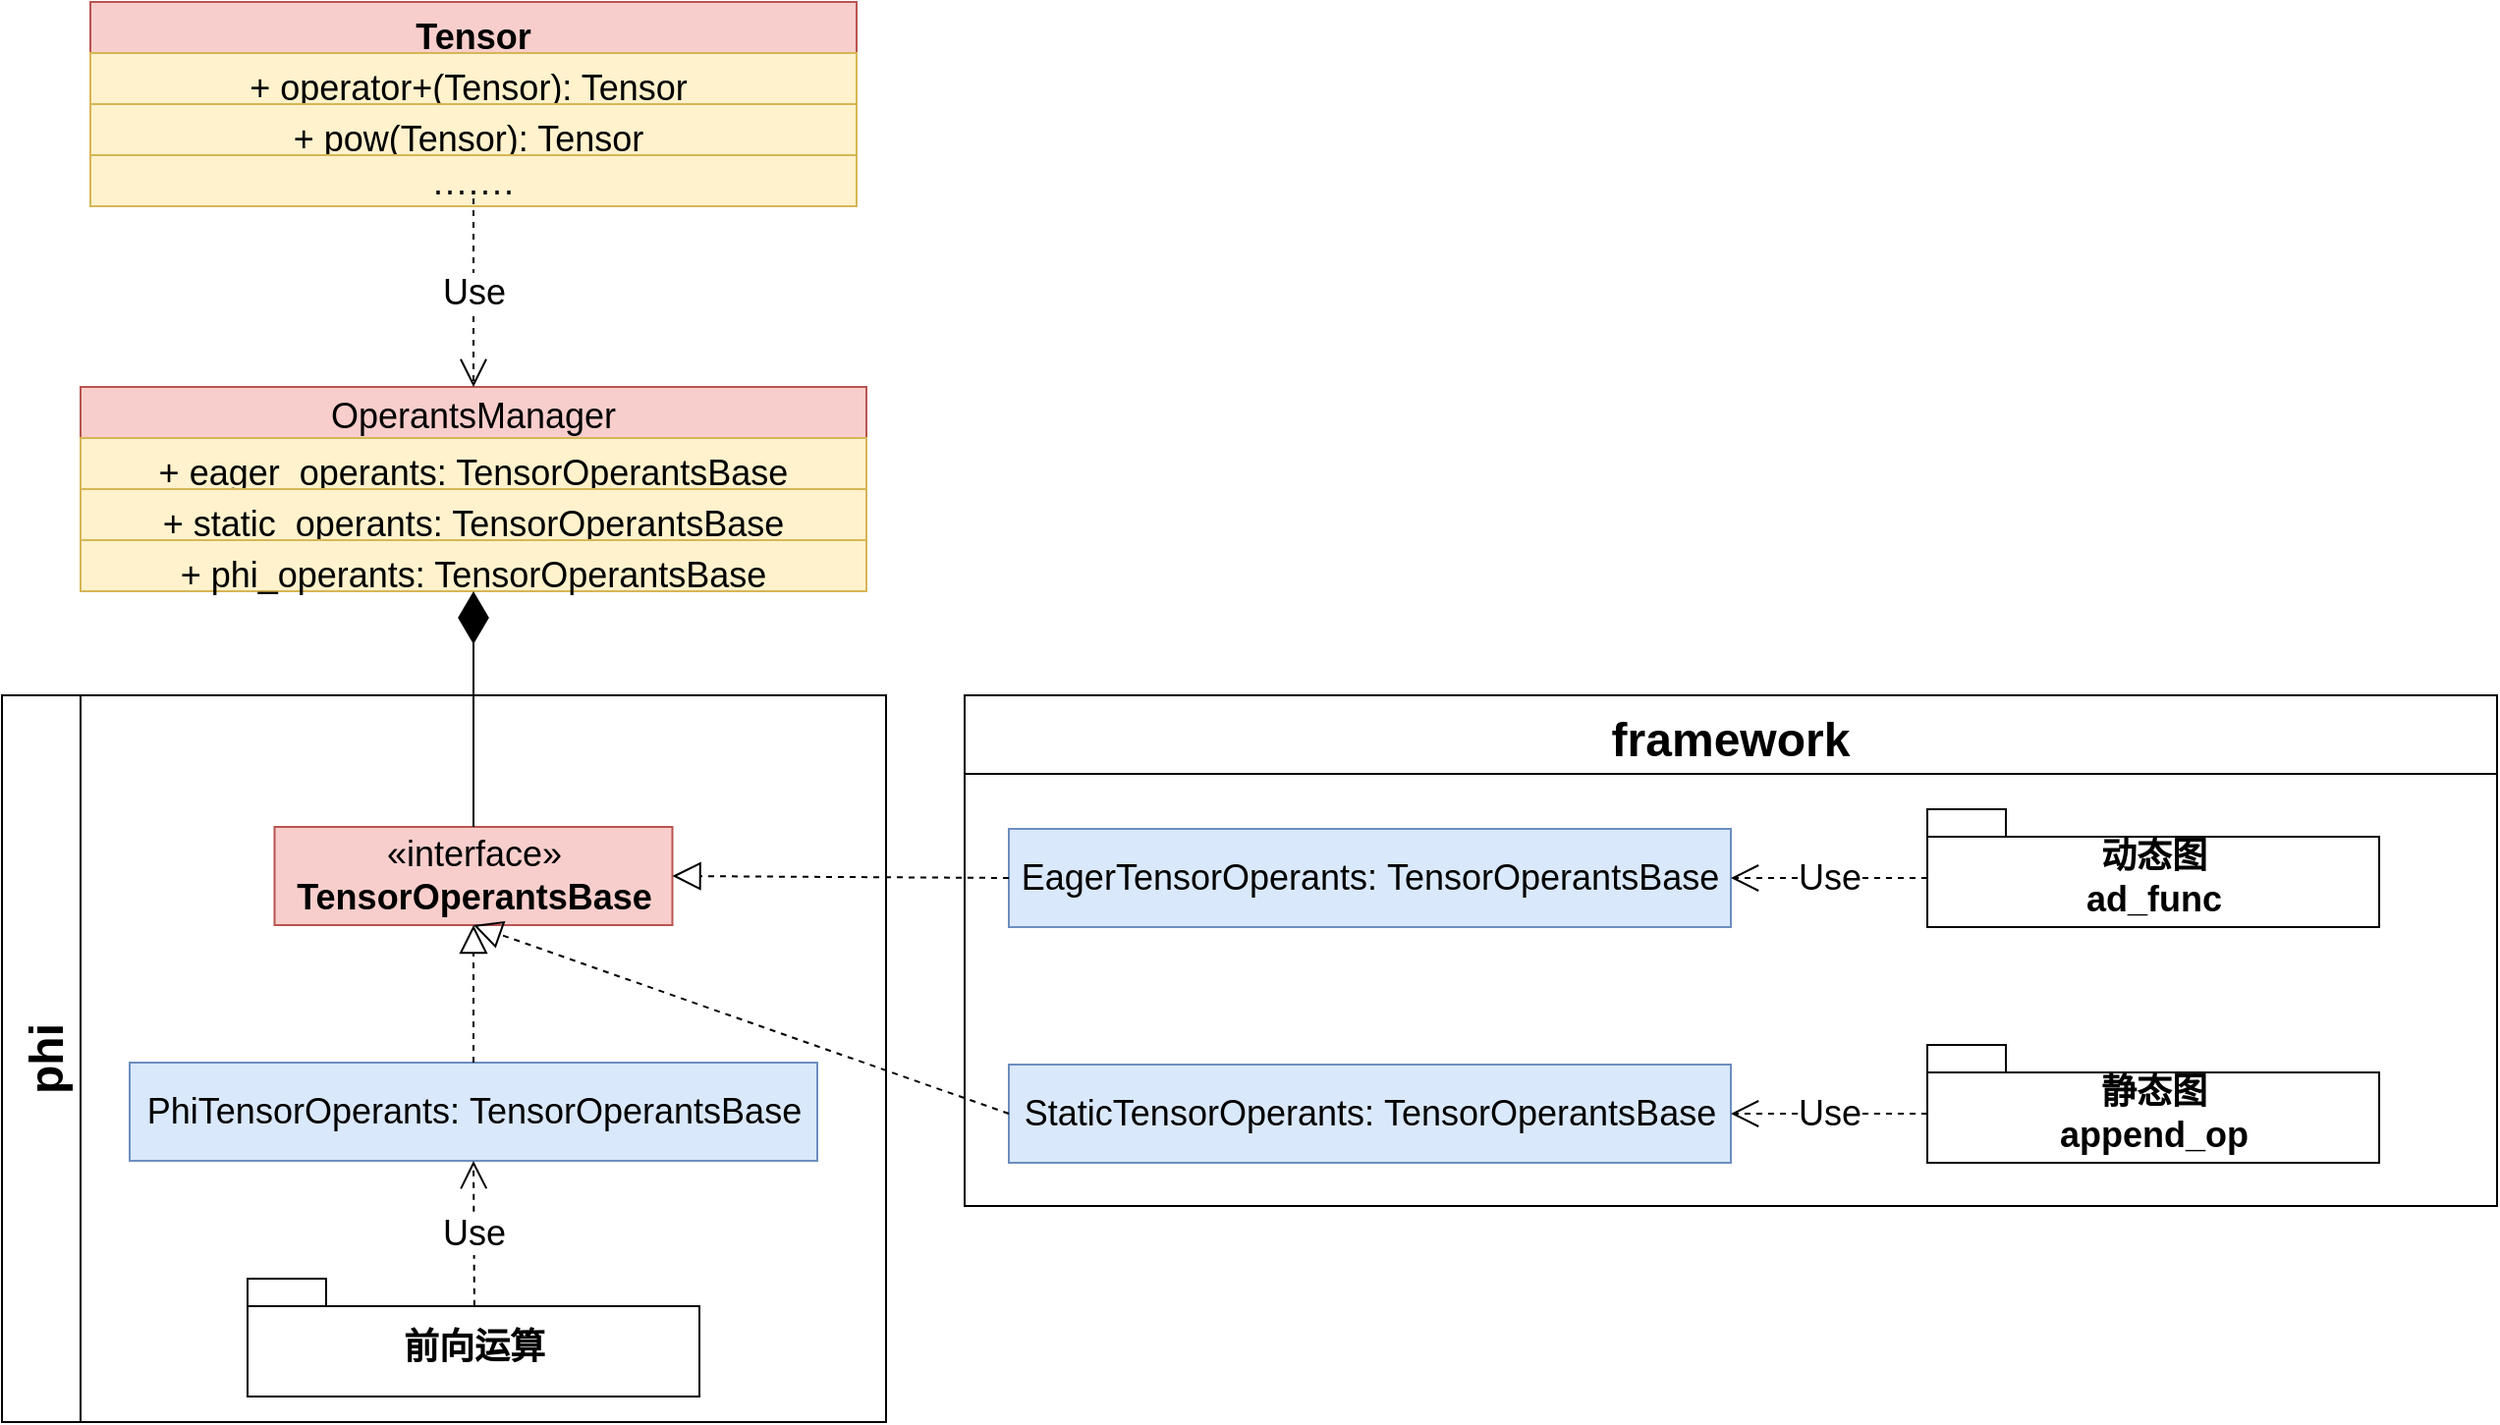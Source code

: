 <mxfile version="20.4.0" type="github">
  <diagram id="C5RBs43oDa-KdzZeNtuy" name="Page-1">
    <mxGraphModel dx="1455" dy="780" grid="1" gridSize="10" guides="1" tooltips="1" connect="1" arrows="1" fold="1" page="1" pageScale="1" pageWidth="827" pageHeight="1169" math="0" shadow="0">
      <root>
        <mxCell id="WIyWlLk6GJQsqaUBKTNV-0" />
        <mxCell id="WIyWlLk6GJQsqaUBKTNV-1" parent="WIyWlLk6GJQsqaUBKTNV-0" />
        <mxCell id="3pRZeUomV-_jTDMupkCG-67" value="framework" style="swimlane;fillStyle=auto;fontSize=24;fillColor=default;swimlaneFillColor=default;startSize=40;" vertex="1" parent="WIyWlLk6GJQsqaUBKTNV-1">
          <mxGeometry x="650" y="443" width="780" height="260" as="geometry" />
        </mxCell>
        <mxCell id="3pRZeUomV-_jTDMupkCG-66" value="phi" style="swimlane;horizontal=0;fontSize=24;fillColor=default;fillStyle=auto;swimlaneFillColor=default;startSize=40;" vertex="1" parent="WIyWlLk6GJQsqaUBKTNV-1">
          <mxGeometry x="160" y="443" width="450" height="370" as="geometry" />
        </mxCell>
        <mxCell id="3pRZeUomV-_jTDMupkCG-7" value="OperantsManager" style="swimlane;fontStyle=0;childLayout=stackLayout;horizontal=1;startSize=26;fillColor=#f8cecc;horizontalStack=0;resizeParent=1;resizeParentMax=0;resizeLast=0;collapsible=1;marginBottom=0;fontSize=18;strokeColor=#b85450;" vertex="1" parent="WIyWlLk6GJQsqaUBKTNV-1">
          <mxGeometry x="200" y="286" width="400" height="104" as="geometry" />
        </mxCell>
        <mxCell id="3pRZeUomV-_jTDMupkCG-8" value="+ eager_operants: TensorOperantsBase" style="text;strokeColor=#d6b656;fillColor=#fff2cc;align=center;verticalAlign=top;spacingLeft=4;spacingRight=4;overflow=hidden;rotatable=0;points=[[0,0.5],[1,0.5]];portConstraint=eastwest;fontSize=18;" vertex="1" parent="3pRZeUomV-_jTDMupkCG-7">
          <mxGeometry y="26" width="400" height="26" as="geometry" />
        </mxCell>
        <mxCell id="3pRZeUomV-_jTDMupkCG-9" value="+ static_operants: TensorOperantsBase" style="text;strokeColor=#d6b656;fillColor=#fff2cc;align=center;verticalAlign=top;spacingLeft=4;spacingRight=4;overflow=hidden;rotatable=0;points=[[0,0.5],[1,0.5]];portConstraint=eastwest;fontSize=18;" vertex="1" parent="3pRZeUomV-_jTDMupkCG-7">
          <mxGeometry y="52" width="400" height="26" as="geometry" />
        </mxCell>
        <mxCell id="3pRZeUomV-_jTDMupkCG-10" value="+ phi_operants: TensorOperantsBase" style="text;strokeColor=#d6b656;fillColor=#fff2cc;align=center;verticalAlign=top;spacingLeft=4;spacingRight=4;overflow=hidden;rotatable=0;points=[[0,0.5],[1,0.5]];portConstraint=eastwest;fontSize=18;" vertex="1" parent="3pRZeUomV-_jTDMupkCG-7">
          <mxGeometry y="78" width="400" height="26" as="geometry" />
        </mxCell>
        <mxCell id="3pRZeUomV-_jTDMupkCG-20" value="«interface»&lt;br&gt;&lt;b&gt;TensorOperantsBase&lt;/b&gt;" style="html=1;fontSize=18;fillColor=#f8cecc;strokeColor=#b85450;" vertex="1" parent="WIyWlLk6GJQsqaUBKTNV-1">
          <mxGeometry x="298.75" y="510" width="202.5" height="50" as="geometry" />
        </mxCell>
        <mxCell id="3pRZeUomV-_jTDMupkCG-29" value="PhiTensorOperants:&amp;nbsp;TensorOperantsBase" style="html=1;fontSize=18;fillColor=#dae8fc;strokeColor=#6c8ebf;" vertex="1" parent="WIyWlLk6GJQsqaUBKTNV-1">
          <mxGeometry x="225" y="630" width="350" height="50" as="geometry" />
        </mxCell>
        <mxCell id="3pRZeUomV-_jTDMupkCG-30" value="EagerTensorOperants:&amp;nbsp;TensorOperantsBase" style="html=1;fontSize=18;fillColor=#dae8fc;strokeColor=#6c8ebf;" vertex="1" parent="WIyWlLk6GJQsqaUBKTNV-1">
          <mxGeometry x="672.5" y="511" width="367.5" height="50" as="geometry" />
        </mxCell>
        <mxCell id="3pRZeUomV-_jTDMupkCG-31" value="StaticTensorOperants:&amp;nbsp;TensorOperantsBase" style="html=1;fontSize=18;fillColor=#dae8fc;strokeColor=#6c8ebf;" vertex="1" parent="WIyWlLk6GJQsqaUBKTNV-1">
          <mxGeometry x="672.5" y="631" width="367.5" height="50" as="geometry" />
        </mxCell>
        <mxCell id="3pRZeUomV-_jTDMupkCG-39" value="" style="endArrow=diamondThin;endFill=1;endSize=24;html=1;rounded=0;fontSize=18;exitX=0.5;exitY=0;exitDx=0;exitDy=0;" edge="1" parent="WIyWlLk6GJQsqaUBKTNV-1" source="3pRZeUomV-_jTDMupkCG-20" target="3pRZeUomV-_jTDMupkCG-7">
          <mxGeometry width="160" relative="1" as="geometry">
            <mxPoint x="340" y="540" as="sourcePoint" />
            <mxPoint x="500" y="540" as="targetPoint" />
          </mxGeometry>
        </mxCell>
        <mxCell id="3pRZeUomV-_jTDMupkCG-43" value="&lt;font style=&quot;font-size: 18px;&quot;&gt;动态图&lt;br&gt;ad_func&lt;/font&gt;" style="shape=folder;fontStyle=1;spacingTop=10;tabWidth=40;tabHeight=14;tabPosition=left;html=1;fontSize=14;" vertex="1" parent="WIyWlLk6GJQsqaUBKTNV-1">
          <mxGeometry x="1140" y="501" width="230" height="60" as="geometry" />
        </mxCell>
        <mxCell id="3pRZeUomV-_jTDMupkCG-44" value="" style="endArrow=block;dashed=1;endFill=0;endSize=12;html=1;rounded=0;fontSize=14;entryX=0.5;entryY=1;entryDx=0;entryDy=0;exitX=0;exitY=0.5;exitDx=0;exitDy=0;" edge="1" parent="WIyWlLk6GJQsqaUBKTNV-1" source="3pRZeUomV-_jTDMupkCG-31" target="3pRZeUomV-_jTDMupkCG-20">
          <mxGeometry width="160" relative="1" as="geometry">
            <mxPoint x="560" y="600" as="sourcePoint" />
            <mxPoint x="720" y="600" as="targetPoint" />
          </mxGeometry>
        </mxCell>
        <mxCell id="3pRZeUomV-_jTDMupkCG-45" value="" style="endArrow=block;dashed=1;endFill=0;endSize=12;html=1;rounded=0;fontSize=14;entryX=0.5;entryY=1;entryDx=0;entryDy=0;exitX=0.5;exitY=0;exitDx=0;exitDy=0;" edge="1" parent="WIyWlLk6GJQsqaUBKTNV-1" source="3pRZeUomV-_jTDMupkCG-29" target="3pRZeUomV-_jTDMupkCG-20">
          <mxGeometry width="160" relative="1" as="geometry">
            <mxPoint x="380" y="720" as="sourcePoint" />
            <mxPoint x="540" y="720" as="targetPoint" />
          </mxGeometry>
        </mxCell>
        <mxCell id="3pRZeUomV-_jTDMupkCG-46" value="" style="endArrow=block;dashed=1;endFill=0;endSize=12;html=1;rounded=0;fontSize=14;entryX=1;entryY=0.5;entryDx=0;entryDy=0;exitX=0;exitY=0.5;exitDx=0;exitDy=0;" edge="1" parent="WIyWlLk6GJQsqaUBKTNV-1" source="3pRZeUomV-_jTDMupkCG-30" target="3pRZeUomV-_jTDMupkCG-20">
          <mxGeometry width="160" relative="1" as="geometry">
            <mxPoint x="682.5" y="665" as="sourcePoint" />
            <mxPoint x="483.75" y="570" as="targetPoint" />
          </mxGeometry>
        </mxCell>
        <mxCell id="3pRZeUomV-_jTDMupkCG-47" value="&lt;font style=&quot;font-size: 18px;&quot;&gt;Use&lt;/font&gt;" style="endArrow=open;endSize=12;dashed=1;html=1;rounded=0;fontSize=14;entryX=1;entryY=0.5;entryDx=0;entryDy=0;" edge="1" parent="WIyWlLk6GJQsqaUBKTNV-1" target="3pRZeUomV-_jTDMupkCG-30">
          <mxGeometry width="160" relative="1" as="geometry">
            <mxPoint x="1140" y="536" as="sourcePoint" />
            <mxPoint x="1110" y="511" as="targetPoint" />
          </mxGeometry>
        </mxCell>
        <mxCell id="3pRZeUomV-_jTDMupkCG-48" value="&lt;font style=&quot;font-size: 18px;&quot;&gt;静态图&lt;br&gt;append_op&lt;br&gt;&lt;/font&gt;" style="shape=folder;fontStyle=1;spacingTop=10;tabWidth=40;tabHeight=14;tabPosition=left;html=1;fontSize=14;" vertex="1" parent="WIyWlLk6GJQsqaUBKTNV-1">
          <mxGeometry x="1140" y="621" width="230" height="60" as="geometry" />
        </mxCell>
        <mxCell id="3pRZeUomV-_jTDMupkCG-49" value="&lt;font style=&quot;font-size: 18px;&quot;&gt;Use&lt;/font&gt;" style="endArrow=open;endSize=12;dashed=1;html=1;rounded=0;fontSize=14;entryX=1;entryY=0.5;entryDx=0;entryDy=0;" edge="1" parent="WIyWlLk6GJQsqaUBKTNV-1" target="3pRZeUomV-_jTDMupkCG-31">
          <mxGeometry width="160" relative="1" as="geometry">
            <mxPoint x="1140" y="656" as="sourcePoint" />
            <mxPoint x="1050.0" y="546" as="targetPoint" />
          </mxGeometry>
        </mxCell>
        <mxCell id="3pRZeUomV-_jTDMupkCG-50" value="&lt;span style=&quot;font-size: 18px;&quot;&gt;前向运算&lt;br&gt;&lt;/span&gt;" style="shape=folder;fontStyle=1;spacingTop=10;tabWidth=40;tabHeight=14;tabPosition=left;html=1;fontSize=14;" vertex="1" parent="WIyWlLk6GJQsqaUBKTNV-1">
          <mxGeometry x="285" y="740" width="230" height="60" as="geometry" />
        </mxCell>
        <mxCell id="3pRZeUomV-_jTDMupkCG-51" value="&lt;font style=&quot;font-size: 18px;&quot;&gt;Use&lt;/font&gt;" style="endArrow=open;endSize=12;dashed=1;html=1;rounded=0;fontSize=14;entryX=0.5;entryY=1;entryDx=0;entryDy=0;exitX=0.502;exitY=0.231;exitDx=0;exitDy=0;exitPerimeter=0;" edge="1" parent="WIyWlLk6GJQsqaUBKTNV-1" source="3pRZeUomV-_jTDMupkCG-50" target="3pRZeUomV-_jTDMupkCG-29">
          <mxGeometry width="160" relative="1" as="geometry">
            <mxPoint x="420.0" y="770" as="sourcePoint" />
            <mxPoint x="320.0" y="770" as="targetPoint" />
          </mxGeometry>
        </mxCell>
        <mxCell id="3pRZeUomV-_jTDMupkCG-61" value="" style="group" vertex="1" connectable="0" parent="WIyWlLk6GJQsqaUBKTNV-1">
          <mxGeometry x="205" y="90" width="390" height="104" as="geometry" />
        </mxCell>
        <mxCell id="3pRZeUomV-_jTDMupkCG-53" value="Tensor" style="swimlane;fontStyle=1;align=center;verticalAlign=top;childLayout=stackLayout;horizontal=1;startSize=26;horizontalStack=0;resizeParent=1;resizeParentMax=0;resizeLast=0;collapsible=1;marginBottom=0;fontSize=18;fillColor=#f8cecc;strokeColor=#b85450;" vertex="1" parent="3pRZeUomV-_jTDMupkCG-61">
          <mxGeometry width="390" height="78" as="geometry" />
        </mxCell>
        <mxCell id="3pRZeUomV-_jTDMupkCG-54" value="+ operator+(Tensor): Tensor " style="text;strokeColor=#d6b656;fillColor=#fff2cc;align=center;verticalAlign=top;spacingLeft=4;spacingRight=4;overflow=hidden;rotatable=0;points=[[0,0.5],[1,0.5]];portConstraint=eastwest;fontSize=18;" vertex="1" parent="3pRZeUomV-_jTDMupkCG-53">
          <mxGeometry y="26" width="390" height="26" as="geometry" />
        </mxCell>
        <mxCell id="3pRZeUomV-_jTDMupkCG-56" value="+ pow(Tensor): Tensor " style="text;strokeColor=#d6b656;fillColor=#fff2cc;align=center;verticalAlign=top;spacingLeft=4;spacingRight=4;overflow=hidden;rotatable=0;points=[[0,0.5],[1,0.5]];portConstraint=eastwest;fontSize=18;" vertex="1" parent="3pRZeUomV-_jTDMupkCG-53">
          <mxGeometry y="52" width="390" height="26" as="geometry" />
        </mxCell>
        <mxCell id="3pRZeUomV-_jTDMupkCG-60" value="·······" style="text;strokeColor=#d6b656;fillColor=#fff2cc;align=center;verticalAlign=top;spacingLeft=4;spacingRight=4;overflow=hidden;rotatable=0;points=[[0,0.5],[1,0.5]];portConstraint=eastwest;fontSize=18;" vertex="1" parent="3pRZeUomV-_jTDMupkCG-61">
          <mxGeometry y="78" width="390" height="26" as="geometry" />
        </mxCell>
        <mxCell id="3pRZeUomV-_jTDMupkCG-62" value="&lt;font style=&quot;font-size: 18px;&quot;&gt;Use&lt;/font&gt;" style="endArrow=open;endSize=12;dashed=1;html=1;rounded=0;fontSize=14;entryX=0.5;entryY=0;entryDx=0;entryDy=0;" edge="1" parent="WIyWlLk6GJQsqaUBKTNV-1" target="3pRZeUomV-_jTDMupkCG-7">
          <mxGeometry width="160" relative="1" as="geometry">
            <mxPoint x="400" y="190" as="sourcePoint" />
            <mxPoint x="710" y="230" as="targetPoint" />
          </mxGeometry>
        </mxCell>
      </root>
    </mxGraphModel>
  </diagram>
</mxfile>
